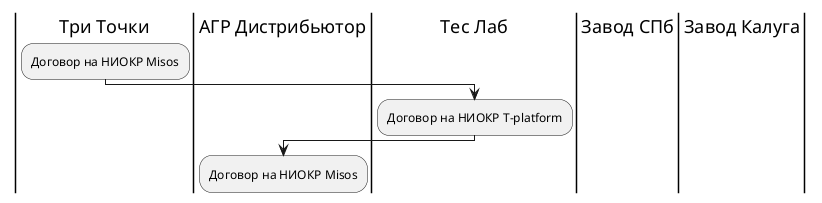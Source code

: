@startuml

'https://www.webdevtutor.net/blog/comprehensive-guide-plantuml-activity-diagrams

|Три Точки|
:Договор на НИОКР Misos;
|АГР Дистрибьютор|


|Тес Лаб|
:Договор на НИОКР T-platform;
|АГР Дистрибьютор|



:Договор на НИОКР Misos;
|АГР Дистрибьютор|

|Завод СПб|
|Завод Калуга|

@enduml



@startuml

|AGR|
start
|#AntiqueWhite|Тес Лаб|
fork
:Договор AGR-Mobile;

|AGR|

fork again
|Три Точки|

:Договор НИОКР Misos;
|AGR|
end fork

|AGR|
:Передача прав;
|Завод Калуга|
'start
:Настройка Cloud;
stop

|Завод СПБ|
:Подключение МП;
|Завод Калуга|

stop

@enduml
